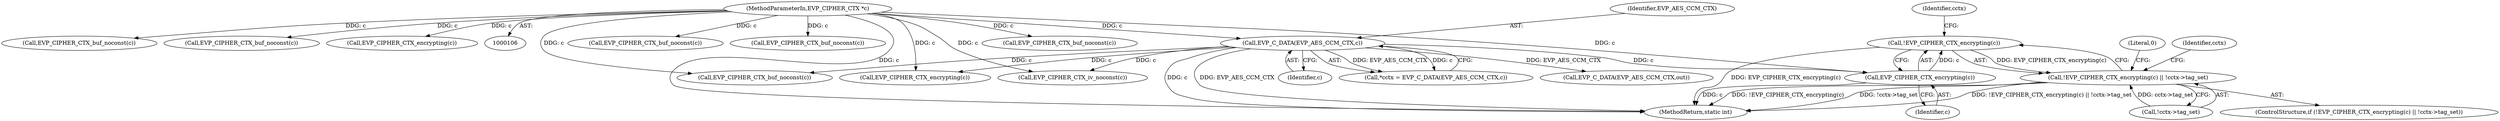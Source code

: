 digraph "0_openssl_00d965474b22b54e4275232bc71ee0c699c5cd21@API" {
"1000315" [label="(Call,!EVP_CIPHER_CTX_encrypting(c))"];
"1000316" [label="(Call,EVP_CIPHER_CTX_encrypting(c))"];
"1000115" [label="(Call,EVP_C_DATA(EVP_AES_CCM_CTX,c))"];
"1000107" [label="(MethodParameterIn,EVP_CIPHER_CTX *c)"];
"1000314" [label="(Call,!EVP_CIPHER_CTX_encrypting(c) || !cctx->tag_set)"];
"1000116" [label="(Identifier,EVP_AES_CCM_CTX)"];
"1000184" [label="(Call,EVP_CIPHER_CTX_buf_noconst(c))"];
"1000117" [label="(Identifier,c)"];
"1000220" [label="(Call,EVP_CIPHER_CTX_buf_noconst(c))"];
"1000315" [label="(Call,!EVP_CIPHER_CTX_encrypting(c))"];
"1000402" [label="(MethodReturn,static int)"];
"1000115" [label="(Call,EVP_C_DATA(EVP_AES_CCM_CTX,c))"];
"1000240" [label="(Call,EVP_CIPHER_CTX_iv_noconst(c))"];
"1000113" [label="(Call,*cctx = EVP_C_DATA(EVP_AES_CCM_CTX,c))"];
"1000363" [label="(Call,EVP_C_DATA(EVP_AES_CCM_CTX,out))"];
"1000323" [label="(Literal,0)"];
"1000191" [label="(Call,EVP_CIPHER_CTX_buf_noconst(c))"];
"1000320" [label="(Identifier,cctx)"];
"1000168" [label="(Call,EVP_CIPHER_CTX_buf_noconst(c))"];
"1000301" [label="(Call,EVP_CIPHER_CTX_buf_noconst(c))"];
"1000318" [label="(Call,!cctx->tag_set)"];
"1000287" [label="(Call,EVP_CIPHER_CTX_encrypting(c))"];
"1000210" [label="(Call,EVP_CIPHER_CTX_buf_noconst(c))"];
"1000313" [label="(ControlStructure,if (!EVP_CIPHER_CTX_encrypting(c) || !cctx->tag_set))"];
"1000317" [label="(Identifier,c)"];
"1000107" [label="(MethodParameterIn,EVP_CIPHER_CTX *c)"];
"1000201" [label="(Call,EVP_CIPHER_CTX_encrypting(c))"];
"1000316" [label="(Call,EVP_CIPHER_CTX_encrypting(c))"];
"1000329" [label="(Identifier,cctx)"];
"1000314" [label="(Call,!EVP_CIPHER_CTX_encrypting(c) || !cctx->tag_set)"];
"1000315" -> "1000314"  [label="AST: "];
"1000315" -> "1000316"  [label="CFG: "];
"1000316" -> "1000315"  [label="AST: "];
"1000320" -> "1000315"  [label="CFG: "];
"1000314" -> "1000315"  [label="CFG: "];
"1000315" -> "1000402"  [label="DDG: EVP_CIPHER_CTX_encrypting(c)"];
"1000315" -> "1000314"  [label="DDG: EVP_CIPHER_CTX_encrypting(c)"];
"1000316" -> "1000315"  [label="DDG: c"];
"1000316" -> "1000317"  [label="CFG: "];
"1000317" -> "1000316"  [label="AST: "];
"1000316" -> "1000402"  [label="DDG: c"];
"1000115" -> "1000316"  [label="DDG: c"];
"1000107" -> "1000316"  [label="DDG: c"];
"1000115" -> "1000113"  [label="AST: "];
"1000115" -> "1000117"  [label="CFG: "];
"1000116" -> "1000115"  [label="AST: "];
"1000117" -> "1000115"  [label="AST: "];
"1000113" -> "1000115"  [label="CFG: "];
"1000115" -> "1000402"  [label="DDG: c"];
"1000115" -> "1000402"  [label="DDG: EVP_AES_CCM_CTX"];
"1000115" -> "1000113"  [label="DDG: EVP_AES_CCM_CTX"];
"1000115" -> "1000113"  [label="DDG: c"];
"1000107" -> "1000115"  [label="DDG: c"];
"1000115" -> "1000168"  [label="DDG: c"];
"1000115" -> "1000240"  [label="DDG: c"];
"1000115" -> "1000287"  [label="DDG: c"];
"1000115" -> "1000363"  [label="DDG: EVP_AES_CCM_CTX"];
"1000107" -> "1000106"  [label="AST: "];
"1000107" -> "1000402"  [label="DDG: c"];
"1000107" -> "1000168"  [label="DDG: c"];
"1000107" -> "1000184"  [label="DDG: c"];
"1000107" -> "1000191"  [label="DDG: c"];
"1000107" -> "1000201"  [label="DDG: c"];
"1000107" -> "1000210"  [label="DDG: c"];
"1000107" -> "1000220"  [label="DDG: c"];
"1000107" -> "1000240"  [label="DDG: c"];
"1000107" -> "1000287"  [label="DDG: c"];
"1000107" -> "1000301"  [label="DDG: c"];
"1000314" -> "1000313"  [label="AST: "];
"1000314" -> "1000318"  [label="CFG: "];
"1000318" -> "1000314"  [label="AST: "];
"1000323" -> "1000314"  [label="CFG: "];
"1000329" -> "1000314"  [label="CFG: "];
"1000314" -> "1000402"  [label="DDG: !EVP_CIPHER_CTX_encrypting(c)"];
"1000314" -> "1000402"  [label="DDG: !cctx->tag_set"];
"1000314" -> "1000402"  [label="DDG: !EVP_CIPHER_CTX_encrypting(c) || !cctx->tag_set"];
"1000318" -> "1000314"  [label="DDG: cctx->tag_set"];
}
